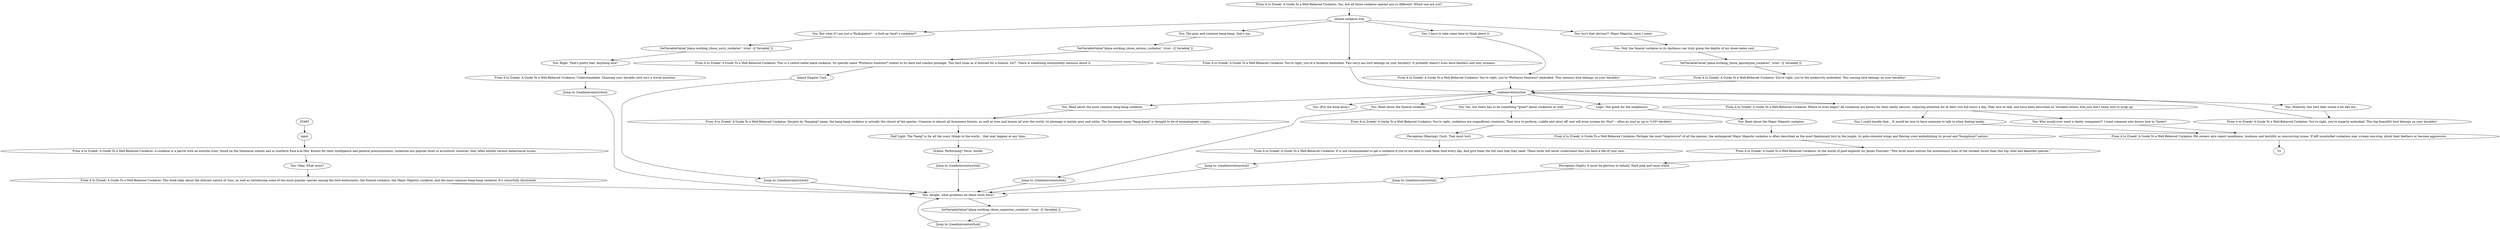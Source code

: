 # INVENTORY / COCKATOO
# From A to Zrieek! Guide to a Well-Behaved Cockatoo. After you have bought it. (Helen)
# ==================================================
digraph G {
	  0 [label="START"];
	  1 [label="input"];
	  2 [label="You: Okay. What more?"];
	  3 [label="You: Honestly, this bird does sound a bit like me..."];
	  4 [label="choose cockatoo hub"];
	  5 [label="Jump to: [readininventoryhub]"];
	  6 [label="You: But what if I am just a *fuckupatoo* -- a fuck-up *and* a cockatoo?!"];
	  7 [label="You: Who would ever want a chatty companion?! I want someone who knows how to *listen*."];
	  8 [label="Inland Empire: Cool."];
	  9 [label="From A to Zrieek! A Guide To a Well-Behaved Cockatoo: You're right, cockatoos are magnificent creatures. They love to perform, cuddle and show off, and will even scream for *fun* -- often as loud as up to *135* decibels!"];
	  10 [label="You: I could handle that... It would be nice to have someone to talk to when feeling lonely."];
	  11 [label="SetVariableValue(\"plaza.working_chose_apocalypse_cockatoo\", true) --[[ Variable[ ]]"];
	  12 [label="You: Read about the most common bang-bang cockatoo."];
	  13 [label="From A to Zrieek! A Guide To a Well-Behaved Cockatoo: In the words of poet-explorer Sir James Fournier: \"Few birds more enliven the monotonous hues of the verdant forest than this big, bold and beautiful species.\""];
	  14 [label="Half Light: The *bang* is for all the scary things in the world... that may happen at any time."];
	  15 [label="SetVariableValue(\"plaza.working_chose_sorry_cockatoo\", true) --[[ Variable[ ]]"];
	  16 [label="You: I have to take some time to think about it."];
	  17 [label="You: [Put the book away.]"];
	  18 [label="You: Read about the funeral cockatoo."];
	  19 [label="Perception (Hearing): Ouch. That must hurt."];
	  20 [label="From A to Zrieek! A Guide To a Well-Behaved Cockatoo: This book talks about the delicate nature of 'toos, as well as introducing some of the most popular species among the bird enthusiasts: the funeral cockatoo, the Major Majestic cockatoo, and the most common bang-bang cockatoo. It's colourfully illustrated."];
	  21 [label="Jump to: [readininventoryhub]"];
	  22 [label="Jump to: [readininventoryhub]"];
	  23 [label="Jump to: [readininventoryhub]"];
	  24 [label="From A to Zrieek! A Guide To a Well-Behaved Cockatoo: Pet owners also report moodiness, loudness and hostility as reoccurring issues. If left unsatisfied cockatoos may scream non-stop, pluck their feathers or become aggressive."];
	  25 [label="From A to Zrieek! A Guide To a Well-Behaved Cockatoo: A cockatoo is a parrot with an erectile crest, found on the Semenine islands and in southern Face-à-la-Mer. Known for their intelligence and general precociousness, cockatoos are popular birds in aviculture; however, they often exhibit various behavioural issues."];
	  26 [label="You: Yes, but there has to be something *great* about cockatoos as well."];
	  27 [label="You: The grey and common bang-bang, that's me."];
	  28 [label="You: Isn't that obvious?! Major Majestic, here I come!"];
	  29 [label="SetVariableValue(\"plaza.working_chose_serious_cockatoo\", true) --[[ Variable[ ]]"];
	  30 [label="From A to Zrieek! A Guide To a Well-Behaved Cockatoo: Perhaps the most *impressive* of all the species, the endangered Major Majestic cockatoo is often described as the most flamboyant bird in the jungle, its pink-coloured wings and flowing crest embellishing its proud and *bumptious* nature."];
	  31 [label="From A to Zrieek! A Guide To a Well-Behaved Cockatoo: Despite its *banging* name, the bang-bang cockatoo is actually the shyest of the species. Common in almost all Semenese forests, as well as zoos and homes all over the world, its plumage is mainly grey and white. The Semenese name *bang-bang* is thought to be of onomatopoeic origins."];
	  32 [label="Jump to: [readininventoryhub]"];
	  33 [label="Perception (Sight): It must be glorious to behold. Dark pink and snow white."];
	  34 [label="From A to Zrieek! A Guide To a Well-Behaved Cockatoo: Yes, but all those cockatoo species are so different! Which one are you?"];
	  35 [label="From A to Zrieek! A Guide To a Well-Behaved Cockatoo: You're right, you're majesty embodied. This big beautiful bird belongs on your heraldry!"];
	  36 [label="Jump to: [readininventoryhub]"];
	  37 [label="Drama: Performing? Yesss, birdie!"];
	  38 [label="You: Read about the Major Majestic cockatoo."];
	  39 [label="Logic: Not great for the neighbours."];
	  40 [label="From A to Zrieek! A Guide To a Well-Behaved Cockatoo: It is not recommended to get a cockatoo if you're not able to cook them food every day. And give them the full care that they need. These birds will never understand that you have a life of your own."];
	  41 [label="From A to Zrieek! A Guide To a Well-Behaved Cockatoo: Understandable. Choosing your heraldic bird isn't a trivial question."];
	  42 [label="From A to Zrieek! A Guide To a Well-Behaved Cockatoo: You're right, you're *Psittacus funereus* embodied. This ominous bird belongs on your heraldry!"];
	  43 [label="From A to Zrieek! A Guide To a Well-Behaved Cockatoo: You're right, you're the mediocrity embodied. This unsung bird belongs on your heraldry!"];
	  44 [label="From A to Zrieek! A Guide To a Well-Behaved Cockatoo: This is a yellow-tailed black cockatoo. Its specific name *Psittacus funereus* relates to its dark and sombre plumage. This bird looks as if dressed for a funeral, 24/7. There is something indisputably ominous about it."];
	  45 [label="Jump to: [readininventoryhub]"];
	  46 [label="readininventoryhub"];
	  47 [label="You: Alright, what problems do these birds have?"];
	  48 [label="From A to Zrieek! A Guide To a Well-Behaved Cockatoo: Where to even begin? All cockatoos are known for their needy natures, requiring attention for at least two full hours a day. They love to talk, and have been described as 'loveable clowns who just don't know how to wrap up'."];
	  49 [label="SetVariableValue(\"plaza.working_chose_superstar_cockatoo\", true) --[[ Variable[ ]]"];
	  50 [label="You: Only the funeral cockatoo in its darkness can truly grasp the depths of my doom-laden soul."];
	  51 [label="From A to Zrieek! A Guide To a Well-Behaved Cockatoo: You're right, you're a fuckatoo embodied. This sorry-ass bird belongs on your heraldry! It probably doesn't even have feathers and only screams."];
	  52 [label="You: Right. That's pretty bad. Anything else?"];
	  0 -> 1
	  1 -> 25
	  2 -> 20
	  3 -> 35
	  4 -> 6
	  4 -> 16
	  4 -> 51
	  4 -> 27
	  4 -> 28
	  5 -> 47
	  6 -> 15
	  7 -> 24
	  8 -> 5
	  9 -> 19
	  10 -> 24
	  11 -> 43
	  12 -> 31
	  13 -> 33
	  14 -> 37
	  15 -> 52
	  16 -> 42
	  18 -> 45
	  19 -> 40
	  20 -> 47
	  21 -> 47
	  22 -> 47
	  23 -> 47
	  24 -> 53
	  25 -> 2
	  26 -> 9
	  27 -> 29
	  28 -> 50
	  29 -> 44
	  30 -> 13
	  31 -> 14
	  32 -> 47
	  33 -> 22
	  34 -> 4
	  35 -> 46
	  36 -> 47
	  37 -> 21
	  38 -> 30
	  39 -> 38
	  40 -> 32
	  41 -> 23
	  42 -> 46
	  43 -> 46
	  44 -> 8
	  45 -> 47
	  46 -> 3
	  46 -> 39
	  46 -> 12
	  46 -> 48
	  46 -> 17
	  46 -> 18
	  46 -> 26
	  47 -> 49
	  48 -> 10
	  48 -> 7
	  49 -> 36
	  50 -> 11
	  51 -> 46
	  52 -> 41
}

